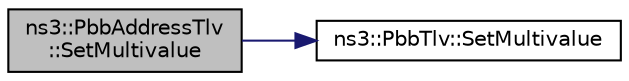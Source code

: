 digraph "ns3::PbbAddressTlv::SetMultivalue"
{
  edge [fontname="Helvetica",fontsize="10",labelfontname="Helvetica",labelfontsize="10"];
  node [fontname="Helvetica",fontsize="10",shape=record];
  rankdir="LR";
  Node1 [label="ns3::PbbAddressTlv\l::SetMultivalue",height=0.2,width=0.4,color="black", fillcolor="grey75", style="filled", fontcolor="black"];
  Node1 -> Node2 [color="midnightblue",fontsize="10",style="solid"];
  Node2 [label="ns3::PbbTlv::SetMultivalue",height=0.2,width=0.4,color="black", fillcolor="white", style="filled",URL="$db/dfb/classns3_1_1PbbTlv.html#aa2f2d344c6f13542b9d299f0d4ee256e",tooltip="Set the multivalue parameter. "];
}
